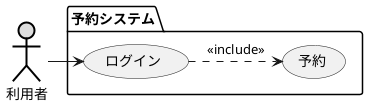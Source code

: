 @startuml ユースケース図
' left to right direction
actor 利用者#DDDDDD;line:black;line.bold;
package 予約システム{
usecase ログイン
usecase 予約
}
利用者 -> ログイン
ログイン .> 予約 : <<include>> 
@enduml

